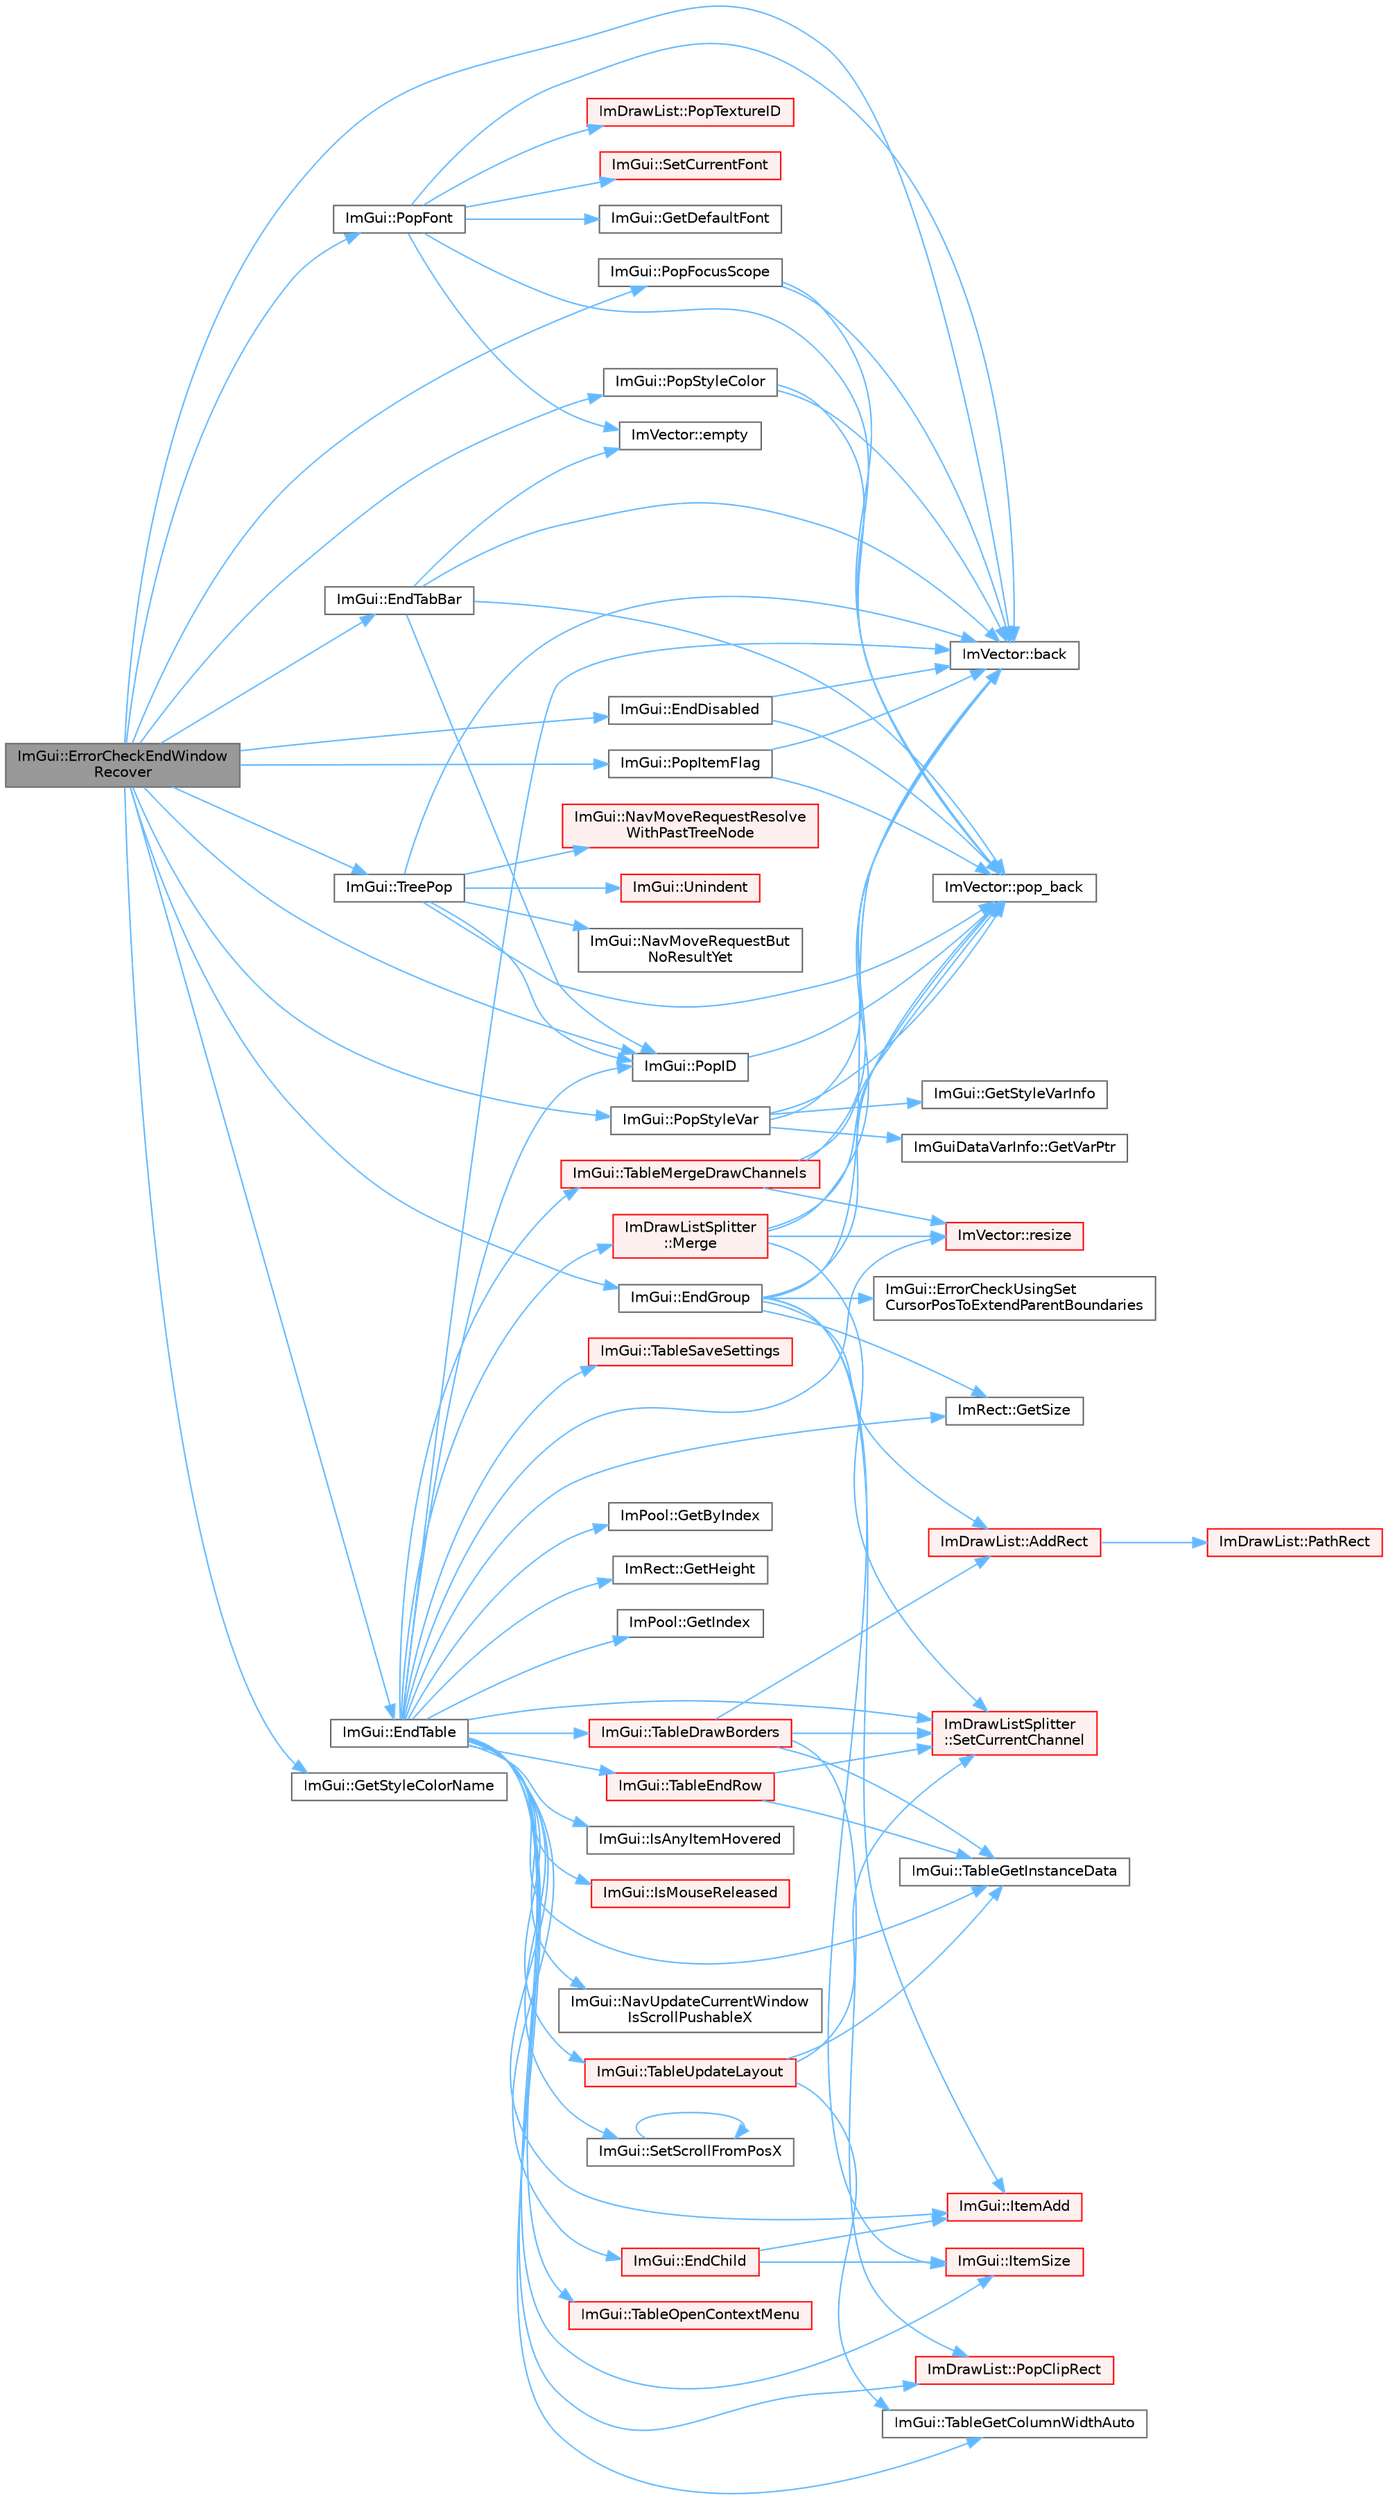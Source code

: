 digraph "ImGui::ErrorCheckEndWindowRecover"
{
 // LATEX_PDF_SIZE
  bgcolor="transparent";
  edge [fontname=Helvetica,fontsize=10,labelfontname=Helvetica,labelfontsize=10];
  node [fontname=Helvetica,fontsize=10,shape=box,height=0.2,width=0.4];
  rankdir="LR";
  Node1 [id="Node000001",label="ImGui::ErrorCheckEndWindow\lRecover",height=0.2,width=0.4,color="gray40", fillcolor="grey60", style="filled", fontcolor="black",tooltip=" "];
  Node1 -> Node2 [id="edge1_Node000001_Node000002",color="steelblue1",style="solid",tooltip=" "];
  Node2 [id="Node000002",label="ImVector::back",height=0.2,width=0.4,color="grey40", fillcolor="white", style="filled",URL="$struct_im_vector.html#a2d80e87e81b1b01143c8d8be93e6fde1",tooltip=" "];
  Node1 -> Node3 [id="edge2_Node000001_Node000003",color="steelblue1",style="solid",tooltip=" "];
  Node3 [id="Node000003",label="ImGui::EndDisabled",height=0.2,width=0.4,color="grey40", fillcolor="white", style="filled",URL="$namespace_im_gui.html#a9e6088c6c690ddff1302b6e42b380733",tooltip=" "];
  Node3 -> Node2 [id="edge3_Node000003_Node000002",color="steelblue1",style="solid",tooltip=" "];
  Node3 -> Node4 [id="edge4_Node000003_Node000004",color="steelblue1",style="solid",tooltip=" "];
  Node4 [id="Node000004",label="ImVector::pop_back",height=0.2,width=0.4,color="grey40", fillcolor="white", style="filled",URL="$struct_im_vector.html#a3db7ce62d3c429effdb893fbf7148c1c",tooltip=" "];
  Node1 -> Node5 [id="edge5_Node000001_Node000005",color="steelblue1",style="solid",tooltip=" "];
  Node5 [id="Node000005",label="ImGui::EndGroup",height=0.2,width=0.4,color="grey40", fillcolor="white", style="filled",URL="$namespace_im_gui.html#a05fc97fc64f28a55486087f503d9a622",tooltip=" "];
  Node5 -> Node6 [id="edge6_Node000005_Node000006",color="steelblue1",style="solid",tooltip=" "];
  Node6 [id="Node000006",label="ImDrawList::AddRect",height=0.2,width=0.4,color="red", fillcolor="#FFF0F0", style="filled",URL="$struct_im_draw_list.html#ad96f10a3e954fe0c5b7c96d4e205af7b",tooltip=" "];
  Node6 -> Node7 [id="edge7_Node000006_Node000007",color="steelblue1",style="solid",tooltip=" "];
  Node7 [id="Node000007",label="ImDrawList::PathRect",height=0.2,width=0.4,color="red", fillcolor="#FFF0F0", style="filled",URL="$struct_im_draw_list.html#a2251eb264ed8b17a253c409787375053",tooltip=" "];
  Node5 -> Node2 [id="edge8_Node000005_Node000002",color="steelblue1",style="solid",tooltip=" "];
  Node5 -> Node17 [id="edge9_Node000005_Node000017",color="steelblue1",style="solid",tooltip=" "];
  Node17 [id="Node000017",label="ImGui::ErrorCheckUsingSet\lCursorPosToExtendParentBoundaries",height=0.2,width=0.4,color="grey40", fillcolor="white", style="filled",URL="$namespace_im_gui.html#ad5832500c14abd9e76e376b82701385b",tooltip=" "];
  Node5 -> Node18 [id="edge10_Node000005_Node000018",color="steelblue1",style="solid",tooltip=" "];
  Node18 [id="Node000018",label="ImRect::GetSize",height=0.2,width=0.4,color="grey40", fillcolor="white", style="filled",URL="$struct_im_rect.html#ae459d9c50003058cfb34519a571aaf33",tooltip=" "];
  Node5 -> Node19 [id="edge11_Node000005_Node000019",color="steelblue1",style="solid",tooltip=" "];
  Node19 [id="Node000019",label="ImGui::ItemAdd",height=0.2,width=0.4,color="red", fillcolor="#FFF0F0", style="filled",URL="$namespace_im_gui.html#a5de8ecd4c80efdca1af7329a2a48121c",tooltip=" "];
  Node5 -> Node30 [id="edge12_Node000005_Node000030",color="steelblue1",style="solid",tooltip=" "];
  Node30 [id="Node000030",label="ImGui::ItemSize",height=0.2,width=0.4,color="red", fillcolor="#FFF0F0", style="filled",URL="$namespace_im_gui.html#aeeb1ec6ae6548173dbf813e7df538c48",tooltip=" "];
  Node5 -> Node4 [id="edge13_Node000005_Node000004",color="steelblue1",style="solid",tooltip=" "];
  Node1 -> Node32 [id="edge14_Node000001_Node000032",color="steelblue1",style="solid",tooltip=" "];
  Node32 [id="Node000032",label="ImGui::EndTabBar",height=0.2,width=0.4,color="grey40", fillcolor="white", style="filled",URL="$namespace_im_gui.html#a864b8ece257d4e30569f0349752ad928",tooltip=" "];
  Node32 -> Node2 [id="edge15_Node000032_Node000002",color="steelblue1",style="solid",tooltip=" "];
  Node32 -> Node33 [id="edge16_Node000032_Node000033",color="steelblue1",style="solid",tooltip=" "];
  Node33 [id="Node000033",label="ImVector::empty",height=0.2,width=0.4,color="grey40", fillcolor="white", style="filled",URL="$struct_im_vector.html#aa53e48a5272f4bad1099368769514ff1",tooltip=" "];
  Node32 -> Node4 [id="edge17_Node000032_Node000004",color="steelblue1",style="solid",tooltip=" "];
  Node32 -> Node34 [id="edge18_Node000032_Node000034",color="steelblue1",style="solid",tooltip=" "];
  Node34 [id="Node000034",label="ImGui::PopID",height=0.2,width=0.4,color="grey40", fillcolor="white", style="filled",URL="$namespace_im_gui.html#aba0b2d8f890a5d435ae43d0c4a2d4dd1",tooltip=" "];
  Node34 -> Node4 [id="edge19_Node000034_Node000004",color="steelblue1",style="solid",tooltip=" "];
  Node1 -> Node35 [id="edge20_Node000001_Node000035",color="steelblue1",style="solid",tooltip=" "];
  Node35 [id="Node000035",label="ImGui::EndTable",height=0.2,width=0.4,color="grey40", fillcolor="white", style="filled",URL="$namespace_im_gui.html#a9c70aaa6464c2e51e6f3342da133ada1",tooltip=" "];
  Node35 -> Node2 [id="edge21_Node000035_Node000002",color="steelblue1",style="solid",tooltip=" "];
  Node35 -> Node36 [id="edge22_Node000035_Node000036",color="steelblue1",style="solid",tooltip=" "];
  Node36 [id="Node000036",label="ImGui::EndChild",height=0.2,width=0.4,color="red", fillcolor="#FFF0F0", style="filled",URL="$namespace_im_gui.html#af8de559a88c1442d6df8c1b04c86e997",tooltip=" "];
  Node36 -> Node19 [id="edge23_Node000036_Node000019",color="steelblue1",style="solid",tooltip=" "];
  Node36 -> Node30 [id="edge24_Node000036_Node000030",color="steelblue1",style="solid",tooltip=" "];
  Node35 -> Node87 [id="edge25_Node000035_Node000087",color="steelblue1",style="solid",tooltip=" "];
  Node87 [id="Node000087",label="ImPool::GetByIndex",height=0.2,width=0.4,color="grey40", fillcolor="white", style="filled",URL="$struct_im_pool.html#a0129c0e467c287a5a7441f2abe0baf35",tooltip=" "];
  Node35 -> Node88 [id="edge26_Node000035_Node000088",color="steelblue1",style="solid",tooltip=" "];
  Node88 [id="Node000088",label="ImRect::GetHeight",height=0.2,width=0.4,color="grey40", fillcolor="white", style="filled",URL="$struct_im_rect.html#a748d8ae9cb26508951ec6e2f2df0625b",tooltip=" "];
  Node35 -> Node89 [id="edge27_Node000035_Node000089",color="steelblue1",style="solid",tooltip=" "];
  Node89 [id="Node000089",label="ImPool::GetIndex",height=0.2,width=0.4,color="grey40", fillcolor="white", style="filled",URL="$struct_im_pool.html#a3e683876ebd44c7f6f098851ee522870",tooltip=" "];
  Node35 -> Node18 [id="edge28_Node000035_Node000018",color="steelblue1",style="solid",tooltip=" "];
  Node35 -> Node90 [id="edge29_Node000035_Node000090",color="steelblue1",style="solid",tooltip=" "];
  Node90 [id="Node000090",label="ImGui::IsAnyItemHovered",height=0.2,width=0.4,color="grey40", fillcolor="white", style="filled",URL="$namespace_im_gui.html#a0512146617bb55e24ebcfbe3ce6553d5",tooltip=" "];
  Node35 -> Node91 [id="edge30_Node000035_Node000091",color="steelblue1",style="solid",tooltip=" "];
  Node91 [id="Node000091",label="ImGui::IsMouseReleased",height=0.2,width=0.4,color="red", fillcolor="#FFF0F0", style="filled",URL="$namespace_im_gui.html#ae53a0c1818d2804e3b1331f0c1777434",tooltip=" "];
  Node35 -> Node19 [id="edge31_Node000035_Node000019",color="steelblue1",style="solid",tooltip=" "];
  Node35 -> Node30 [id="edge32_Node000035_Node000030",color="steelblue1",style="solid",tooltip=" "];
  Node35 -> Node67 [id="edge33_Node000035_Node000067",color="steelblue1",style="solid",tooltip=" "];
  Node67 [id="Node000067",label="ImDrawListSplitter\l::Merge",height=0.2,width=0.4,color="red", fillcolor="#FFF0F0", style="filled",URL="$struct_im_draw_list_splitter.html#af3fc4bad2abca9e481d476d1877ba5be",tooltip=" "];
  Node67 -> Node2 [id="edge34_Node000067_Node000002",color="steelblue1",style="solid",tooltip=" "];
  Node67 -> Node4 [id="edge35_Node000067_Node000004",color="steelblue1",style="solid",tooltip=" "];
  Node67 -> Node56 [id="edge36_Node000067_Node000056",color="steelblue1",style="solid",tooltip=" "];
  Node56 [id="Node000056",label="ImVector::resize",height=0.2,width=0.4,color="red", fillcolor="#FFF0F0", style="filled",URL="$struct_im_vector.html#ac371dd62e56ae486b1a5038cf07eee56",tooltip=" "];
  Node67 -> Node65 [id="edge37_Node000067_Node000065",color="steelblue1",style="solid",tooltip=" "];
  Node65 [id="Node000065",label="ImDrawListSplitter\l::SetCurrentChannel",height=0.2,width=0.4,color="red", fillcolor="#FFF0F0", style="filled",URL="$struct_im_draw_list_splitter.html#ad3797b0755caa07f3d69a9e3566eb0e5",tooltip=" "];
  Node35 -> Node70 [id="edge38_Node000035_Node000070",color="steelblue1",style="solid",tooltip=" "];
  Node70 [id="Node000070",label="ImGui::NavUpdateCurrentWindow\lIsScrollPushableX",height=0.2,width=0.4,color="grey40", fillcolor="white", style="filled",URL="$namespace_im_gui.html#a5c0c081852a520c006a0b084d0e8b0cb",tooltip=" "];
  Node35 -> Node72 [id="edge39_Node000035_Node000072",color="steelblue1",style="solid",tooltip=" "];
  Node72 [id="Node000072",label="ImDrawList::PopClipRect",height=0.2,width=0.4,color="red", fillcolor="#FFF0F0", style="filled",URL="$struct_im_draw_list.html#a44f40c59ca755f559020f5a7fa81103a",tooltip=" "];
  Node35 -> Node34 [id="edge40_Node000035_Node000034",color="steelblue1",style="solid",tooltip=" "];
  Node35 -> Node56 [id="edge41_Node000035_Node000056",color="steelblue1",style="solid",tooltip=" "];
  Node35 -> Node65 [id="edge42_Node000035_Node000065",color="steelblue1",style="solid",tooltip=" "];
  Node35 -> Node98 [id="edge43_Node000035_Node000098",color="steelblue1",style="solid",tooltip=" "];
  Node98 [id="Node000098",label="ImGui::SetScrollFromPosX",height=0.2,width=0.4,color="grey40", fillcolor="white", style="filled",URL="$namespace_im_gui.html#ad244660a2f3f2999f645feb9fbdfe0ec",tooltip=" "];
  Node98 -> Node98 [id="edge44_Node000098_Node000098",color="steelblue1",style="solid",tooltip=" "];
  Node35 -> Node99 [id="edge45_Node000035_Node000099",color="steelblue1",style="solid",tooltip=" "];
  Node99 [id="Node000099",label="ImGui::TableDrawBorders",height=0.2,width=0.4,color="red", fillcolor="#FFF0F0", style="filled",URL="$namespace_im_gui.html#a506d5b52f032c72503c4e87535a3d04d",tooltip=" "];
  Node99 -> Node6 [id="edge46_Node000099_Node000006",color="steelblue1",style="solid",tooltip=" "];
  Node99 -> Node72 [id="edge47_Node000099_Node000072",color="steelblue1",style="solid",tooltip=" "];
  Node99 -> Node65 [id="edge48_Node000099_Node000065",color="steelblue1",style="solid",tooltip=" "];
  Node99 -> Node100 [id="edge49_Node000099_Node000100",color="steelblue1",style="solid",tooltip=" "];
  Node100 [id="Node000100",label="ImGui::TableGetInstanceData",height=0.2,width=0.4,color="grey40", fillcolor="white", style="filled",URL="$namespace_im_gui.html#aaf5b122b1f088db308b44508c240b05f",tooltip=" "];
  Node35 -> Node101 [id="edge50_Node000035_Node000101",color="steelblue1",style="solid",tooltip=" "];
  Node101 [id="Node000101",label="ImGui::TableEndRow",height=0.2,width=0.4,color="red", fillcolor="#FFF0F0", style="filled",URL="$namespace_im_gui.html#a6bc4ce6f7ff9f8268473f5e538a1181f",tooltip=" "];
  Node101 -> Node65 [id="edge51_Node000101_Node000065",color="steelblue1",style="solid",tooltip=" "];
  Node101 -> Node100 [id="edge52_Node000101_Node000100",color="steelblue1",style="solid",tooltip=" "];
  Node35 -> Node113 [id="edge53_Node000035_Node000113",color="steelblue1",style="solid",tooltip=" "];
  Node113 [id="Node000113",label="ImGui::TableGetColumnWidthAuto",height=0.2,width=0.4,color="grey40", fillcolor="white", style="filled",URL="$namespace_im_gui.html#adb37a5d79b71507de590924cd53e1e62",tooltip=" "];
  Node35 -> Node100 [id="edge54_Node000035_Node000100",color="steelblue1",style="solid",tooltip=" "];
  Node35 -> Node114 [id="edge55_Node000035_Node000114",color="steelblue1",style="solid",tooltip=" "];
  Node114 [id="Node000114",label="ImGui::TableMergeDrawChannels",height=0.2,width=0.4,color="red", fillcolor="#FFF0F0", style="filled",URL="$namespace_im_gui.html#a0bf2259f81cd376b6790fe13dea70a22",tooltip=" "];
  Node114 -> Node2 [id="edge56_Node000114_Node000002",color="steelblue1",style="solid",tooltip=" "];
  Node114 -> Node4 [id="edge57_Node000114_Node000004",color="steelblue1",style="solid",tooltip=" "];
  Node114 -> Node56 [id="edge58_Node000114_Node000056",color="steelblue1",style="solid",tooltip=" "];
  Node35 -> Node123 [id="edge59_Node000035_Node000123",color="steelblue1",style="solid",tooltip=" "];
  Node123 [id="Node000123",label="ImGui::TableOpenContextMenu",height=0.2,width=0.4,color="red", fillcolor="#FFF0F0", style="filled",URL="$namespace_im_gui.html#afa05e82c8b5239452806770e5f9efd70",tooltip=" "];
  Node35 -> Node144 [id="edge60_Node000035_Node000144",color="steelblue1",style="solid",tooltip=" "];
  Node144 [id="Node000144",label="ImGui::TableSaveSettings",height=0.2,width=0.4,color="red", fillcolor="#FFF0F0", style="filled",URL="$namespace_im_gui.html#aadf0917c8bc98aaab0bf3c7667b19afe",tooltip=" "];
  Node35 -> Node154 [id="edge61_Node000035_Node000154",color="steelblue1",style="solid",tooltip=" "];
  Node154 [id="Node000154",label="ImGui::TableUpdateLayout",height=0.2,width=0.4,color="red", fillcolor="#FFF0F0", style="filled",URL="$namespace_im_gui.html#a890d76a0ec9efc98765c226884e3e32a",tooltip=" "];
  Node154 -> Node65 [id="edge62_Node000154_Node000065",color="steelblue1",style="solid",tooltip=" "];
  Node154 -> Node113 [id="edge63_Node000154_Node000113",color="steelblue1",style="solid",tooltip=" "];
  Node154 -> Node100 [id="edge64_Node000154_Node000100",color="steelblue1",style="solid",tooltip=" "];
  Node1 -> Node246 [id="edge65_Node000001_Node000246",color="steelblue1",style="solid",tooltip=" "];
  Node246 [id="Node000246",label="ImGui::GetStyleColorName",height=0.2,width=0.4,color="grey40", fillcolor="white", style="filled",URL="$namespace_im_gui.html#a265d7614c4c0b92ba6dd43946a3293e0",tooltip=" "];
  Node1 -> Node84 [id="edge66_Node000001_Node000084",color="steelblue1",style="solid",tooltip=" "];
  Node84 [id="Node000084",label="ImGui::PopFocusScope",height=0.2,width=0.4,color="grey40", fillcolor="white", style="filled",URL="$namespace_im_gui.html#a660bc1ff7f6d971fc4b4236e87409b38",tooltip=" "];
  Node84 -> Node2 [id="edge67_Node000084_Node000002",color="steelblue1",style="solid",tooltip=" "];
  Node84 -> Node4 [id="edge68_Node000084_Node000004",color="steelblue1",style="solid",tooltip=" "];
  Node1 -> Node247 [id="edge69_Node000001_Node000247",color="steelblue1",style="solid",tooltip=" "];
  Node247 [id="Node000247",label="ImGui::PopFont",height=0.2,width=0.4,color="grey40", fillcolor="white", style="filled",URL="$namespace_im_gui.html#af66649bc37022bf3cf2496c73af9a499",tooltip=" "];
  Node247 -> Node2 [id="edge70_Node000247_Node000002",color="steelblue1",style="solid",tooltip=" "];
  Node247 -> Node33 [id="edge71_Node000247_Node000033",color="steelblue1",style="solid",tooltip=" "];
  Node247 -> Node248 [id="edge72_Node000247_Node000248",color="steelblue1",style="solid",tooltip=" "];
  Node248 [id="Node000248",label="ImGui::GetDefaultFont",height=0.2,width=0.4,color="grey40", fillcolor="white", style="filled",URL="$namespace_im_gui.html#a8344798d82c6baf9d94f81e445609eb2",tooltip=" "];
  Node247 -> Node4 [id="edge73_Node000247_Node000004",color="steelblue1",style="solid",tooltip=" "];
  Node247 -> Node249 [id="edge74_Node000247_Node000249",color="steelblue1",style="solid",tooltip=" "];
  Node249 [id="Node000249",label="ImDrawList::PopTextureID",height=0.2,width=0.4,color="red", fillcolor="#FFF0F0", style="filled",URL="$struct_im_draw_list.html#ade9286c5ca58753f7bd571b30e2ff76c",tooltip=" "];
  Node247 -> Node250 [id="edge75_Node000247_Node000250",color="steelblue1",style="solid",tooltip=" "];
  Node250 [id="Node000250",label="ImGui::SetCurrentFont",height=0.2,width=0.4,color="red", fillcolor="#FFF0F0", style="filled",URL="$namespace_im_gui.html#a4f83c0a884e07247a00700d3dd3d01e3",tooltip=" "];
  Node1 -> Node34 [id="edge76_Node000001_Node000034",color="steelblue1",style="solid",tooltip=" "];
  Node1 -> Node207 [id="edge77_Node000001_Node000207",color="steelblue1",style="solid",tooltip=" "];
  Node207 [id="Node000207",label="ImGui::PopItemFlag",height=0.2,width=0.4,color="grey40", fillcolor="white", style="filled",URL="$namespace_im_gui.html#aa93281155e1dd23715dbd384e91edc6b",tooltip=" "];
  Node207 -> Node2 [id="edge78_Node000207_Node000002",color="steelblue1",style="solid",tooltip=" "];
  Node207 -> Node4 [id="edge79_Node000207_Node000004",color="steelblue1",style="solid",tooltip=" "];
  Node1 -> Node208 [id="edge80_Node000001_Node000208",color="steelblue1",style="solid",tooltip=" "];
  Node208 [id="Node000208",label="ImGui::PopStyleColor",height=0.2,width=0.4,color="grey40", fillcolor="white", style="filled",URL="$namespace_im_gui.html#a9795f730b4043a98b6254738d86efcdc",tooltip=" "];
  Node208 -> Node2 [id="edge81_Node000208_Node000002",color="steelblue1",style="solid",tooltip=" "];
  Node208 -> Node4 [id="edge82_Node000208_Node000004",color="steelblue1",style="solid",tooltip=" "];
  Node1 -> Node209 [id="edge83_Node000001_Node000209",color="steelblue1",style="solid",tooltip=" "];
  Node209 [id="Node000209",label="ImGui::PopStyleVar",height=0.2,width=0.4,color="grey40", fillcolor="white", style="filled",URL="$namespace_im_gui.html#a14116e57d81e326adef2a702e65781d4",tooltip=" "];
  Node209 -> Node2 [id="edge84_Node000209_Node000002",color="steelblue1",style="solid",tooltip=" "];
  Node209 -> Node210 [id="edge85_Node000209_Node000210",color="steelblue1",style="solid",tooltip=" "];
  Node210 [id="Node000210",label="ImGui::GetStyleVarInfo",height=0.2,width=0.4,color="grey40", fillcolor="white", style="filled",URL="$namespace_im_gui.html#a2eab9d3e74a2b3acd2443a6ec815fa41",tooltip=" "];
  Node209 -> Node211 [id="edge86_Node000209_Node000211",color="steelblue1",style="solid",tooltip=" "];
  Node211 [id="Node000211",label="ImGuiDataVarInfo::GetVarPtr",height=0.2,width=0.4,color="grey40", fillcolor="white", style="filled",URL="$struct_im_gui_data_var_info.html#a56c0c0687d8f2c9ec4d8ff56189f1d03",tooltip=" "];
  Node209 -> Node4 [id="edge87_Node000209_Node000004",color="steelblue1",style="solid",tooltip=" "];
  Node1 -> Node252 [id="edge88_Node000001_Node000252",color="steelblue1",style="solid",tooltip=" "];
  Node252 [id="Node000252",label="ImGui::TreePop",height=0.2,width=0.4,color="grey40", fillcolor="white", style="filled",URL="$namespace_im_gui.html#a41ecf265e5f678c78fc9c30b3cf2077f",tooltip=" "];
  Node252 -> Node2 [id="edge89_Node000252_Node000002",color="steelblue1",style="solid",tooltip=" "];
  Node252 -> Node253 [id="edge90_Node000252_Node000253",color="steelblue1",style="solid",tooltip=" "];
  Node253 [id="Node000253",label="ImGui::NavMoveRequestBut\lNoResultYet",height=0.2,width=0.4,color="grey40", fillcolor="white", style="filled",URL="$namespace_im_gui.html#a3fab98556d11690efd4f7f2fde94968e",tooltip=" "];
  Node252 -> Node254 [id="edge91_Node000252_Node000254",color="steelblue1",style="solid",tooltip=" "];
  Node254 [id="Node000254",label="ImGui::NavMoveRequestResolve\lWithPastTreeNode",height=0.2,width=0.4,color="red", fillcolor="#FFF0F0", style="filled",URL="$namespace_im_gui.html#a9ebf95a721cb807d9ee19724f73ed29f",tooltip=" "];
  Node252 -> Node4 [id="edge92_Node000252_Node000004",color="steelblue1",style="solid",tooltip=" "];
  Node252 -> Node34 [id="edge93_Node000252_Node000034",color="steelblue1",style="solid",tooltip=" "];
  Node252 -> Node255 [id="edge94_Node000252_Node000255",color="steelblue1",style="solid",tooltip=" "];
  Node255 [id="Node000255",label="ImGui::Unindent",height=0.2,width=0.4,color="red", fillcolor="#FFF0F0", style="filled",URL="$namespace_im_gui.html#ad577d36753634c9bbdc3750b0e5217f5",tooltip=" "];
}
